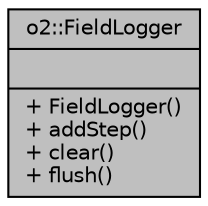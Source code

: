 digraph "o2::FieldLogger"
{
 // INTERACTIVE_SVG=YES
  bgcolor="transparent";
  edge [fontname="Helvetica",fontsize="10",labelfontname="Helvetica",labelfontsize="10"];
  node [fontname="Helvetica",fontsize="10",shape=record];
  Node1 [label="{o2::FieldLogger\n||+ FieldLogger()\l+ addStep()\l+ clear()\l+ flush()\l}",height=0.2,width=0.4,color="black", fillcolor="grey75", style="filled" fontcolor="black"];
}
